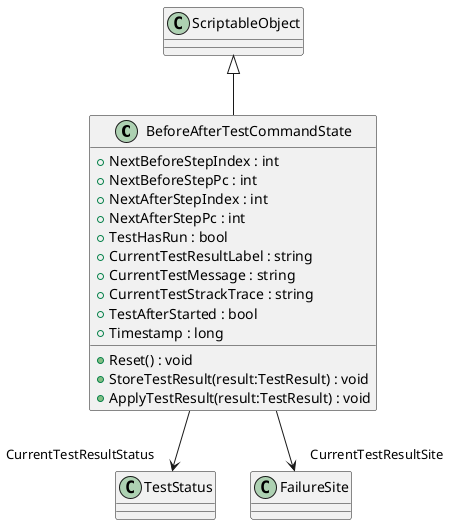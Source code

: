 @startuml
class BeforeAfterTestCommandState {
    + NextBeforeStepIndex : int
    + NextBeforeStepPc : int
    + NextAfterStepIndex : int
    + NextAfterStepPc : int
    + TestHasRun : bool
    + CurrentTestResultLabel : string
    + CurrentTestMessage : string
    + CurrentTestStrackTrace : string
    + TestAfterStarted : bool
    + Timestamp : long
    + Reset() : void
    + StoreTestResult(result:TestResult) : void
    + ApplyTestResult(result:TestResult) : void
}
ScriptableObject <|-- BeforeAfterTestCommandState
BeforeAfterTestCommandState --> "CurrentTestResultStatus" TestStatus
BeforeAfterTestCommandState --> "CurrentTestResultSite" FailureSite
@enduml
